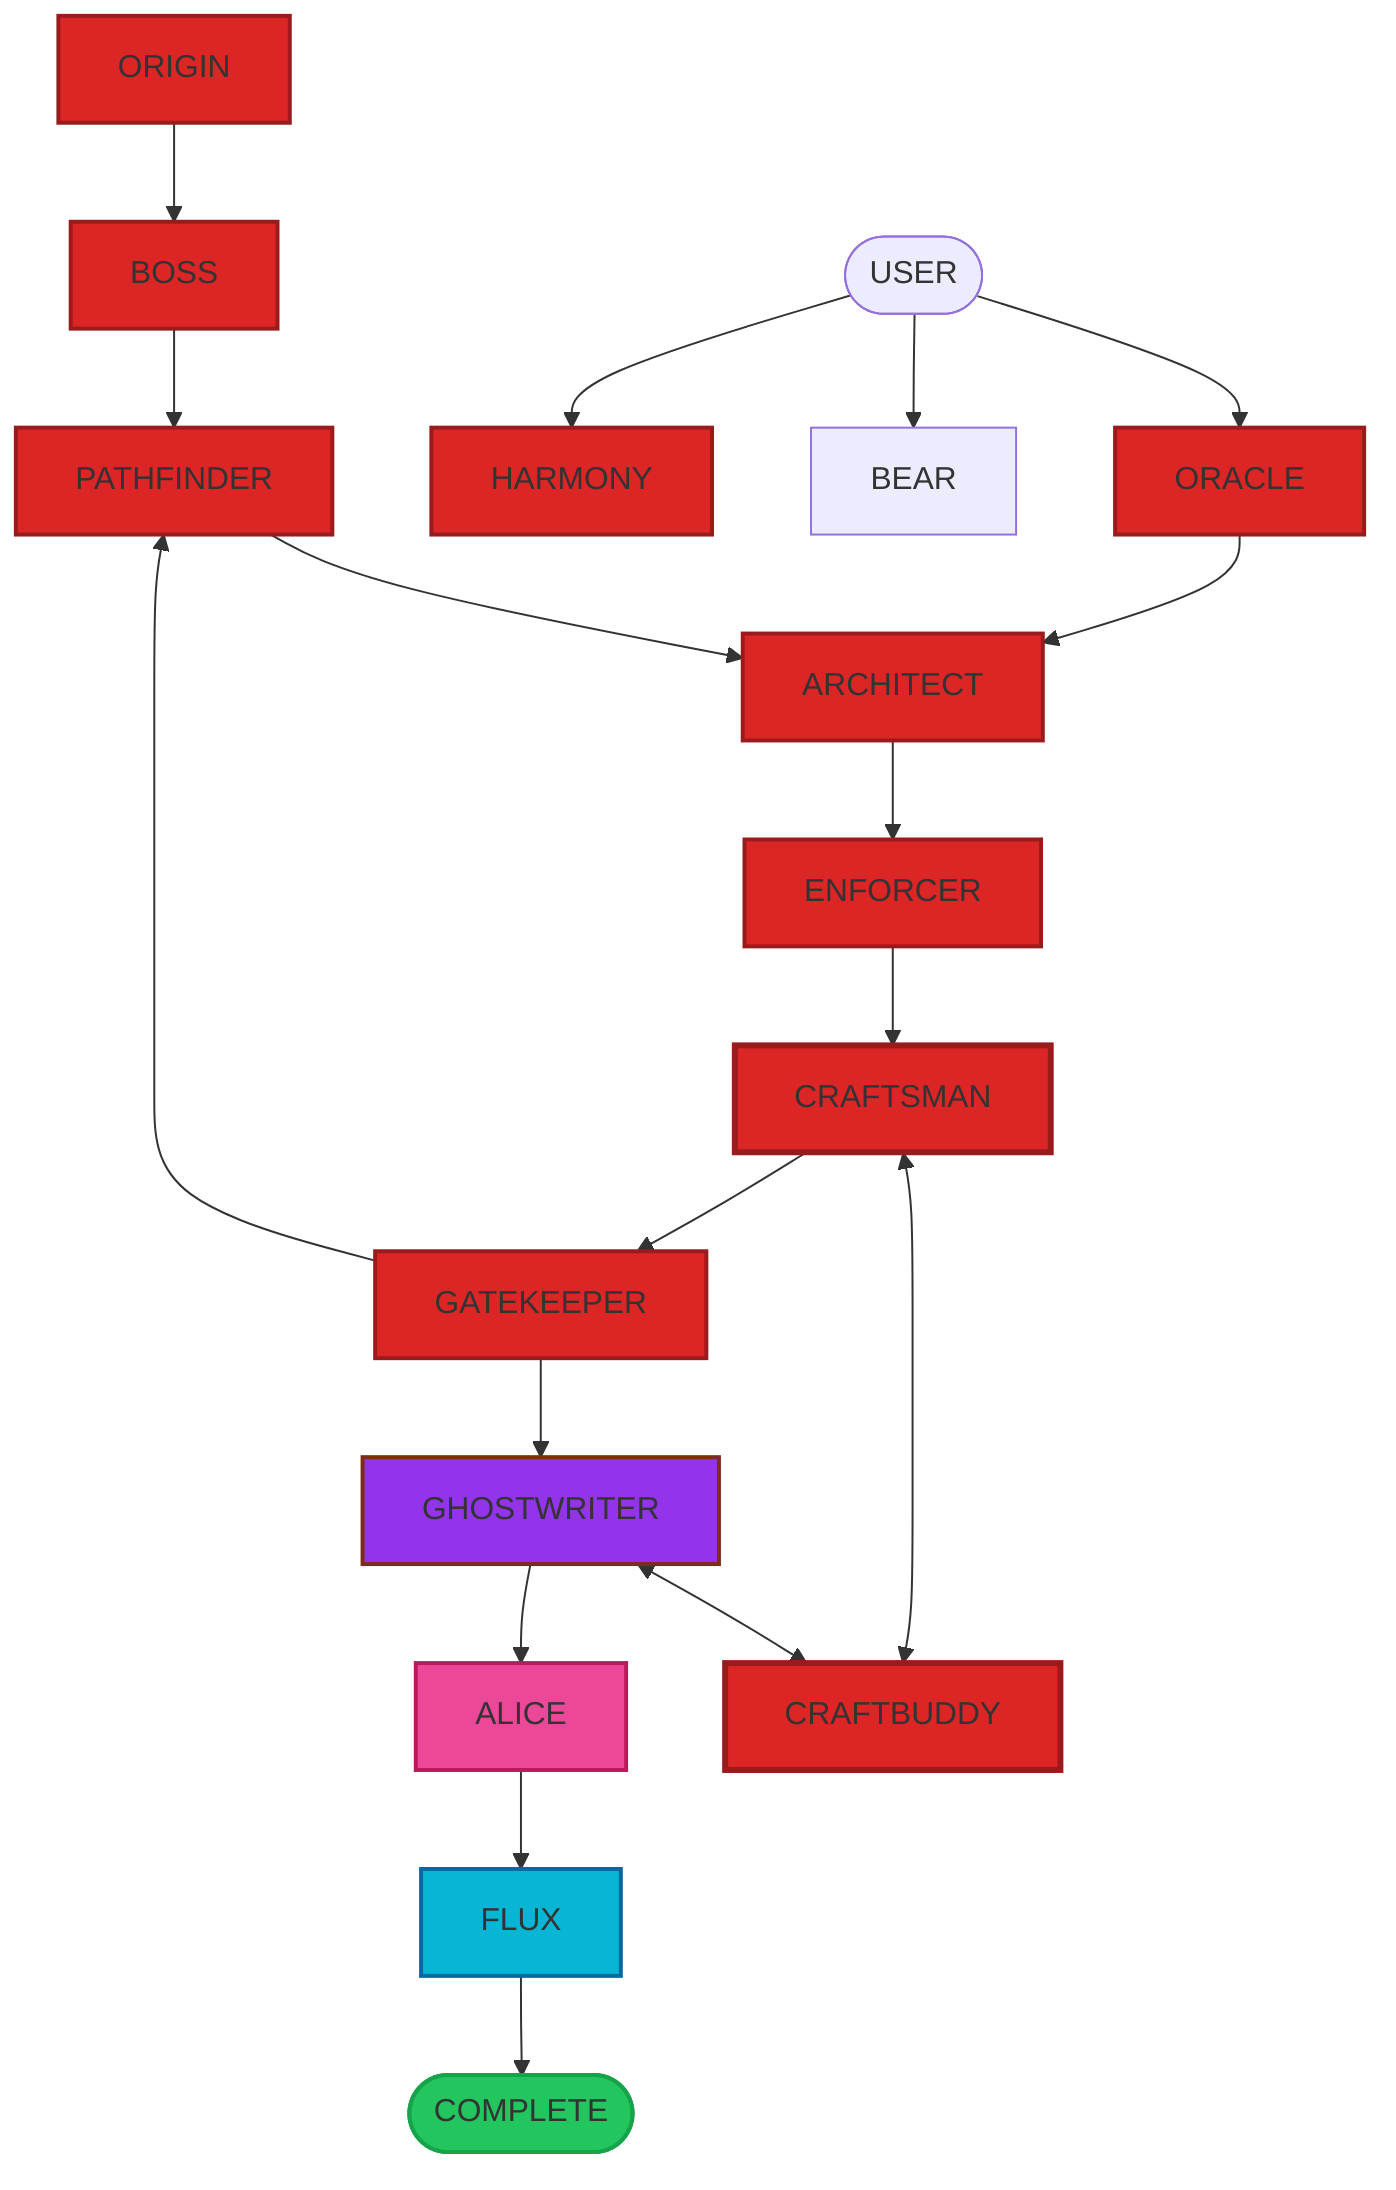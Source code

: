 flowchart TD
    %% Framer Agent Flow - Content Intelligence

    ORIGIN["ORIGIN"]
    BOSS["BOSS"]
    PATHFINDER["PATHFINDER"]
    ORACLE["ORACLE"]
    ARCHITECT["ARCHITECT"]
    ENFORCER["ENFORCER"]
    CRAFTSMAN["CRAFTSMAN"]
    CRAFTBUDDY["CRAFTBUDDY"]
    GATEKEEPER["GATEKEEPER"]
    GHOSTWRITER["GHOSTWRITER"]
    ALICE["ALICE"]
    FLUX["FLUX"]
    BEAR["BEAR"]
    HARMONY["HARMONY"]
    USER(["USER"])
    COMPLETE(["COMPLETE"])

    ORIGIN --> BOSS
    USER --> ORACLE
    BOSS --> PATHFINDER
    PATHFINDER --> ARCHITECT
    ORACLE --> ARCHITECT
    ARCHITECT --> ENFORCER
    ENFORCER --> CRAFTSMAN
    CRAFTSMAN <--> CRAFTBUDDY
    CRAFTSMAN --> GATEKEEPER
    
    %% FRAMER specific agents after GATEKEEPER
    GATEKEEPER --> PATHFINDER
    GATEKEEPER --> GHOSTWRITER
    GHOSTWRITER <--> CRAFTBUDDY
    GHOSTWRITER --> ALICE
    ALICE --> FLUX
    FLUX --> COMPLETE
    USER --> BEAR
    USER --> HARMONY

    %% Styling
    classDef origin fill:#dc2626,stroke:#991b1b,stroke-width:2px
    classDef boss fill:#dc2626,stroke:#991b1b,stroke-width:2px
    classDef pathfinder fill:#dc2626,stroke:#991b1b,stroke-width:2px
    classDef oracle fill:#dc2626,stroke:#991b1b,stroke-width:2px
    classDef architect fill:#dc2626,stroke:#991b1b,stroke-width:2px
    classDef enforcer fill:#dc2626,stroke:#991b1b,stroke-width:2px
    classDef craftsman fill:#dc2626,stroke:#991b1b,stroke-width:3px
    classDef craftbuddy fill:#dc2626,stroke:#991b1b,stroke-width:3px
    classDef gatekeeper fill:#dc2626,stroke:#991b1b,stroke-width:2px
    classDef ghostwriter fill:#9333ea,stroke:#7c2d12,stroke-width:2px
    classDef alice fill:#ec4899,stroke:#be185d,stroke-width:2px
    classDef flux fill:#06b6d4,stroke:#0369a1,stroke-width:2px
    classDef mamabear fill:#dc2626,stroke:#991b1b,stroke-width:2px
    classDef harmony fill:#dc2626,stroke:#991b1b,stroke-width:2px
    classDef complete fill:#22c55e,stroke:#16a34a,stroke-width:2px

    %% Apply Classes
    class ORIGIN origin
    class BOSS boss
    class PATHFINDER pathfinder
    class ORACLE oracle
    class ARCHITECT architect
    class ENFORCER enforcer
    class CRAFTSMAN craftsman
    class CRAFTBUDDY craftbuddy
    class GATEKEEPER gatekeeper
    class GHOSTWRITER ghostwriter
    class ALICE alice
    class FLUX flux
    class MAMABEAR mamabear
    class HARMONY harmony
    class COMPLETE complete